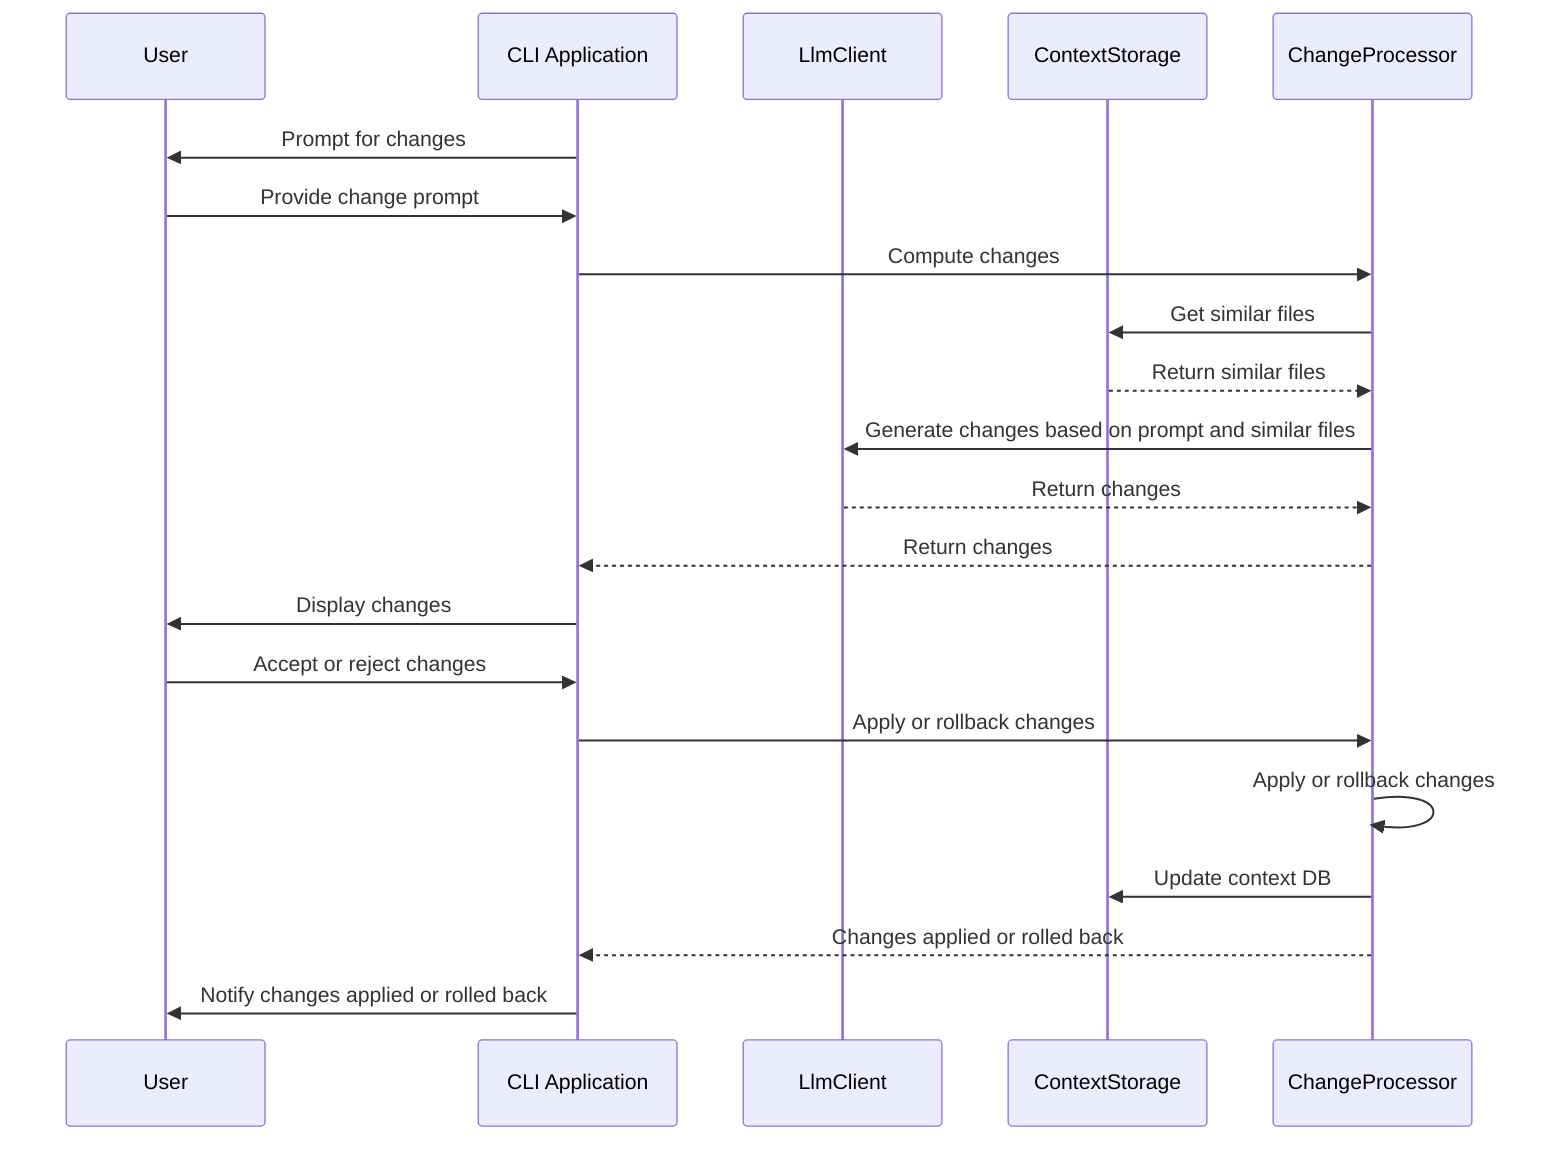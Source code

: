 sequenceDiagram
    participant User
    participant CLI as CLI Application
    participant LLM as LlmClient
    participant ContextDB as ContextStorage
    participant ChangeProcessor

    CLI->>User: Prompt for changes
    User->>CLI: Provide change prompt
    CLI->>ChangeProcessor: Compute changes
    ChangeProcessor->>ContextDB: Get similar files
    ContextDB-->>ChangeProcessor: Return similar files
    ChangeProcessor->>LLM: Generate changes based on prompt and similar files
    LLM-->>ChangeProcessor: Return changes
    ChangeProcessor-->>CLI: Return changes
    CLI->>User: Display changes
    User->>CLI: Accept or reject changes
    CLI->>ChangeProcessor: Apply or rollback changes
    ChangeProcessor->>ChangeProcessor: Apply or rollback changes
    ChangeProcessor->>ContextDB: Update context DB
    ChangeProcessor-->>CLI: Changes applied or rolled back
    CLI->>User: Notify changes applied or rolled back